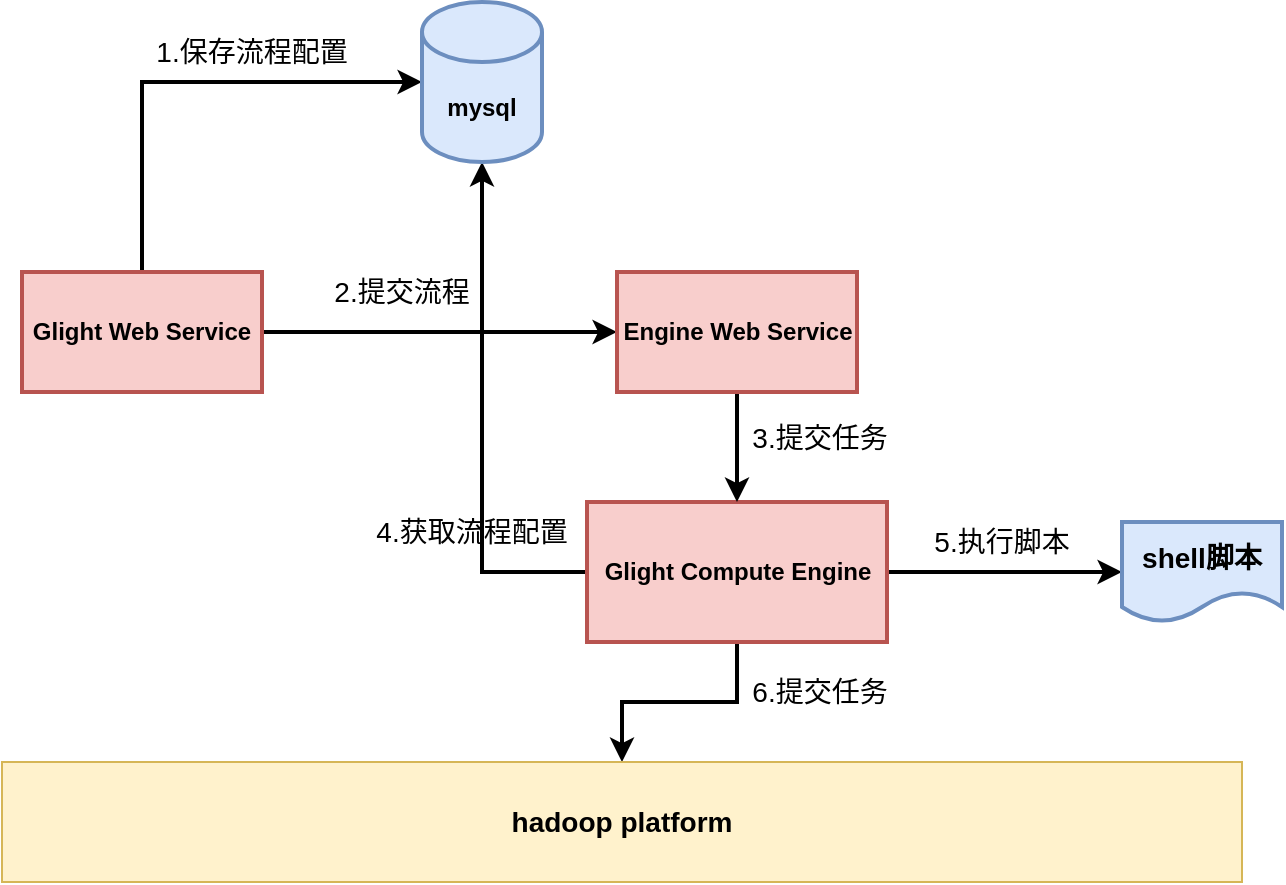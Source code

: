 <mxfile version="20.7.4" type="github">
  <diagram id="Kmn3U0o-lQbY1sT2C89C" name="第 1 页">
    <mxGraphModel dx="544" dy="475" grid="1" gridSize="10" guides="1" tooltips="1" connect="1" arrows="1" fold="1" page="1" pageScale="1" pageWidth="827" pageHeight="1169" math="0" shadow="0">
      <root>
        <mxCell id="0" />
        <mxCell id="1" parent="0" />
        <mxCell id="jdkhn8Jcz8riBsAay745-6" style="edgeStyle=orthogonalEdgeStyle;rounded=0;orthogonalLoop=1;jettySize=auto;html=1;entryX=0;entryY=0.5;entryDx=0;entryDy=0;fontSize=14;strokeWidth=2;" parent="1" source="jdkhn8Jcz8riBsAay745-1" target="jdkhn8Jcz8riBsAay745-4" edge="1">
          <mxGeometry relative="1" as="geometry" />
        </mxCell>
        <mxCell id="jdkhn8Jcz8riBsAay745-16" style="edgeStyle=orthogonalEdgeStyle;rounded=0;orthogonalLoop=1;jettySize=auto;html=1;entryX=0;entryY=0.5;entryDx=0;entryDy=0;entryPerimeter=0;strokeWidth=2;fontSize=14;exitX=0.5;exitY=0;exitDx=0;exitDy=0;" parent="1" source="jdkhn8Jcz8riBsAay745-1" target="jdkhn8Jcz8riBsAay745-3" edge="1">
          <mxGeometry relative="1" as="geometry" />
        </mxCell>
        <mxCell id="jdkhn8Jcz8riBsAay745-1" value="&lt;b&gt;Glight Web Service&lt;/b&gt;" style="rounded=0;whiteSpace=wrap;html=1;fillColor=#f8cecc;strokeColor=#b85450;strokeWidth=2;" parent="1" vertex="1">
          <mxGeometry x="60" y="175" width="120" height="60" as="geometry" />
        </mxCell>
        <mxCell id="jdkhn8Jcz8riBsAay745-11" value="" style="edgeStyle=orthogonalEdgeStyle;rounded=0;orthogonalLoop=1;jettySize=auto;html=1;strokeWidth=2;fontSize=14;" parent="1" source="jdkhn8Jcz8riBsAay745-2" target="jdkhn8Jcz8riBsAay745-10" edge="1">
          <mxGeometry relative="1" as="geometry" />
        </mxCell>
        <mxCell id="jdkhn8Jcz8riBsAay745-13" value="" style="edgeStyle=orthogonalEdgeStyle;rounded=0;orthogonalLoop=1;jettySize=auto;html=1;strokeWidth=2;fontSize=14;" parent="1" source="jdkhn8Jcz8riBsAay745-2" target="jdkhn8Jcz8riBsAay745-5" edge="1">
          <mxGeometry relative="1" as="geometry" />
        </mxCell>
        <mxCell id="jdkhn8Jcz8riBsAay745-19" style="edgeStyle=orthogonalEdgeStyle;rounded=0;orthogonalLoop=1;jettySize=auto;html=1;entryX=0.5;entryY=1;entryDx=0;entryDy=0;entryPerimeter=0;strokeWidth=2;fontSize=14;" parent="1" source="jdkhn8Jcz8riBsAay745-2" target="jdkhn8Jcz8riBsAay745-3" edge="1">
          <mxGeometry relative="1" as="geometry" />
        </mxCell>
        <mxCell id="jdkhn8Jcz8riBsAay745-2" value="&lt;b&gt;Glight Compute Engine&lt;/b&gt;" style="rounded=0;whiteSpace=wrap;html=1;fillColor=#f8cecc;strokeColor=#b85450;strokeWidth=2;" parent="1" vertex="1">
          <mxGeometry x="342.5" y="290" width="150" height="70" as="geometry" />
        </mxCell>
        <mxCell id="jdkhn8Jcz8riBsAay745-3" value="&lt;b&gt;mysql&lt;/b&gt;" style="shape=cylinder3;whiteSpace=wrap;html=1;boundedLbl=1;backgroundOutline=1;size=15;fillColor=#dae8fc;strokeColor=#6c8ebf;strokeWidth=2;" parent="1" vertex="1">
          <mxGeometry x="260" y="40" width="60" height="80" as="geometry" />
        </mxCell>
        <mxCell id="jdkhn8Jcz8riBsAay745-8" value="" style="edgeStyle=orthogonalEdgeStyle;rounded=0;orthogonalLoop=1;jettySize=auto;html=1;strokeWidth=2;fontSize=14;" parent="1" source="jdkhn8Jcz8riBsAay745-4" target="jdkhn8Jcz8riBsAay745-2" edge="1">
          <mxGeometry relative="1" as="geometry" />
        </mxCell>
        <mxCell id="jdkhn8Jcz8riBsAay745-4" value="&lt;b&gt;Engine Web Service&lt;/b&gt;" style="rounded=0;whiteSpace=wrap;html=1;fillColor=#f8cecc;strokeColor=#b85450;strokeWidth=2;" parent="1" vertex="1">
          <mxGeometry x="357.5" y="175" width="120" height="60" as="geometry" />
        </mxCell>
        <mxCell id="jdkhn8Jcz8riBsAay745-5" value="&lt;font style=&quot;font-size: 14px;&quot;&gt;&lt;b&gt;hadoop platform&lt;/b&gt;&lt;/font&gt;" style="rounded=0;whiteSpace=wrap;html=1;fillColor=#fff2cc;strokeColor=#d6b656;" parent="1" vertex="1">
          <mxGeometry x="50" y="420" width="620" height="60" as="geometry" />
        </mxCell>
        <mxCell id="jdkhn8Jcz8riBsAay745-7" value="2.提交流程" style="text;html=1;strokeColor=none;fillColor=none;align=center;verticalAlign=middle;whiteSpace=wrap;rounded=0;strokeWidth=2;fontSize=14;" parent="1" vertex="1">
          <mxGeometry x="210" y="170" width="80" height="30" as="geometry" />
        </mxCell>
        <mxCell id="jdkhn8Jcz8riBsAay745-9" value="3.提交任务" style="text;html=1;strokeColor=none;fillColor=none;align=center;verticalAlign=middle;whiteSpace=wrap;rounded=0;strokeWidth=2;fontSize=14;" parent="1" vertex="1">
          <mxGeometry x="398.5" y="243" width="120" height="30" as="geometry" />
        </mxCell>
        <mxCell id="jdkhn8Jcz8riBsAay745-10" value="&lt;b&gt;shell脚本&lt;/b&gt;" style="shape=document;whiteSpace=wrap;html=1;boundedLbl=1;strokeWidth=2;fontSize=14;fillColor=#dae8fc;strokeColor=#6c8ebf;" parent="1" vertex="1">
          <mxGeometry x="610" y="300" width="80" height="50" as="geometry" />
        </mxCell>
        <mxCell id="jdkhn8Jcz8riBsAay745-12" value="5.执行脚本" style="text;html=1;strokeColor=none;fillColor=none;align=center;verticalAlign=middle;whiteSpace=wrap;rounded=0;strokeWidth=2;fontSize=14;" parent="1" vertex="1">
          <mxGeometry x="490" y="295" width="120" height="30" as="geometry" />
        </mxCell>
        <mxCell id="jdkhn8Jcz8riBsAay745-14" value="6.提交任务" style="text;html=1;strokeColor=none;fillColor=none;align=center;verticalAlign=middle;whiteSpace=wrap;rounded=0;strokeWidth=2;fontSize=14;" parent="1" vertex="1">
          <mxGeometry x="418.5" y="370" width="80" height="30" as="geometry" />
        </mxCell>
        <mxCell id="jdkhn8Jcz8riBsAay745-17" value="1.保存流程配置" style="text;html=1;strokeColor=none;fillColor=none;align=center;verticalAlign=middle;whiteSpace=wrap;rounded=0;strokeWidth=2;fontSize=14;" parent="1" vertex="1">
          <mxGeometry x="120" y="50" width="110" height="30" as="geometry" />
        </mxCell>
        <mxCell id="jdkhn8Jcz8riBsAay745-20" value="4.获取流程配置" style="text;html=1;strokeColor=none;fillColor=none;align=center;verticalAlign=middle;whiteSpace=wrap;rounded=0;strokeWidth=2;fontSize=14;" parent="1" vertex="1">
          <mxGeometry x="230" y="290" width="110" height="30" as="geometry" />
        </mxCell>
      </root>
    </mxGraphModel>
  </diagram>
</mxfile>
